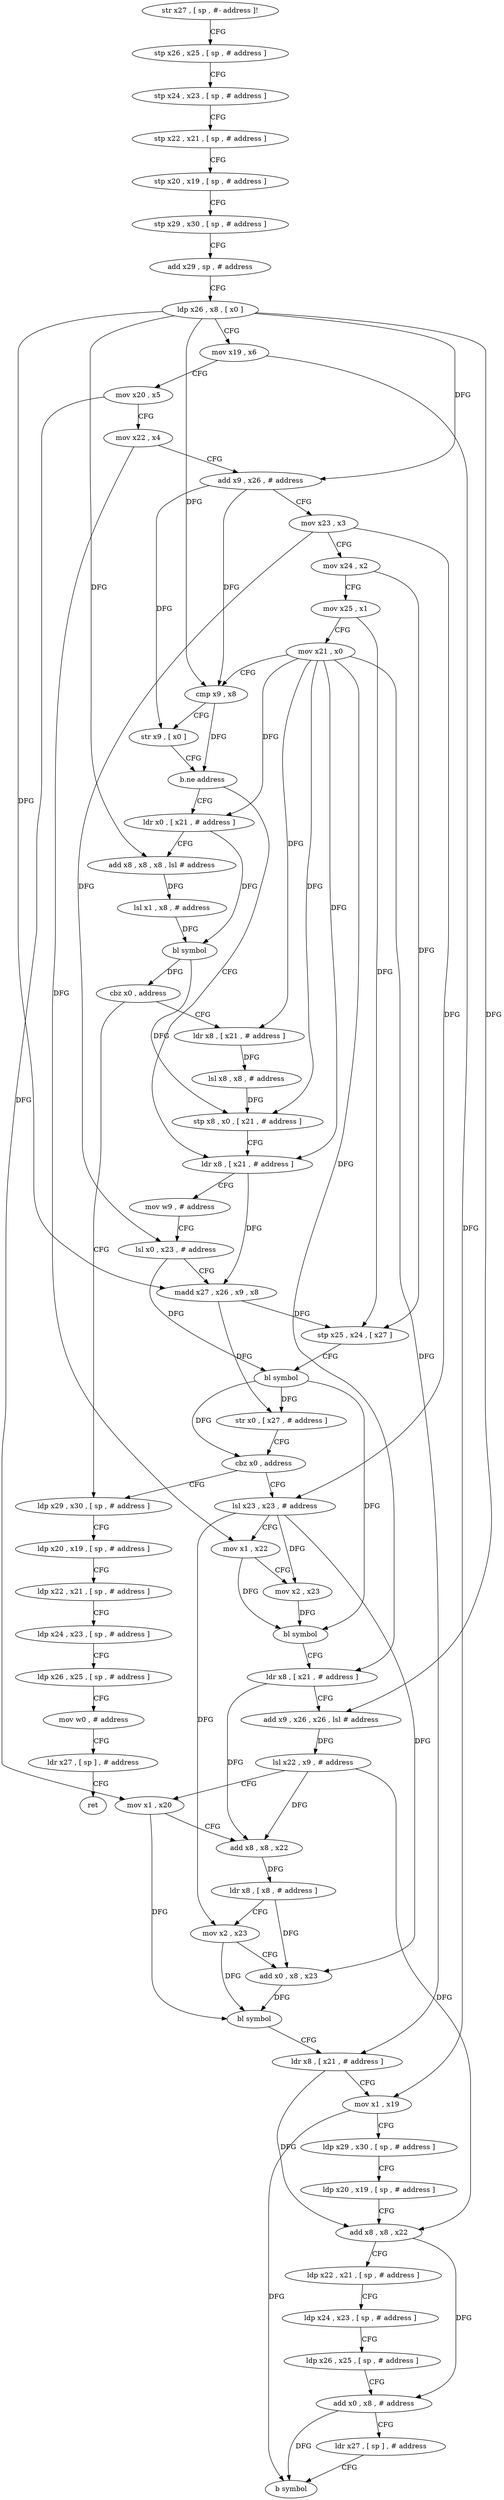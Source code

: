 digraph "func" {
"4354940" [label = "str x27 , [ sp , #- address ]!" ]
"4354944" [label = "stp x26 , x25 , [ sp , # address ]" ]
"4354948" [label = "stp x24 , x23 , [ sp , # address ]" ]
"4354952" [label = "stp x22 , x21 , [ sp , # address ]" ]
"4354956" [label = "stp x20 , x19 , [ sp , # address ]" ]
"4354960" [label = "stp x29 , x30 , [ sp , # address ]" ]
"4354964" [label = "add x29 , sp , # address" ]
"4354968" [label = "ldp x26 , x8 , [ x0 ]" ]
"4354972" [label = "mov x19 , x6" ]
"4354976" [label = "mov x20 , x5" ]
"4354980" [label = "mov x22 , x4" ]
"4354984" [label = "add x9 , x26 , # address" ]
"4354988" [label = "mov x23 , x3" ]
"4354992" [label = "mov x24 , x2" ]
"4354996" [label = "mov x25 , x1" ]
"4355000" [label = "mov x21 , x0" ]
"4355004" [label = "cmp x9 , x8" ]
"4355008" [label = "str x9 , [ x0 ]" ]
"4355012" [label = "b.ne address" ]
"4355048" [label = "ldr x8 , [ x21 , # address ]" ]
"4355016" [label = "ldr x0 , [ x21 , # address ]" ]
"4355052" [label = "mov w9 , # address" ]
"4355056" [label = "lsl x0 , x23 , # address" ]
"4355060" [label = "madd x27 , x26 , x9 , x8" ]
"4355064" [label = "stp x25 , x24 , [ x27 ]" ]
"4355068" [label = "bl symbol" ]
"4355072" [label = "str x0 , [ x27 , # address ]" ]
"4355076" [label = "cbz x0 , address" ]
"4355176" [label = "ldp x29 , x30 , [ sp , # address ]" ]
"4355080" [label = "lsl x23 , x23 , # address" ]
"4355020" [label = "add x8 , x8 , x8 , lsl # address" ]
"4355024" [label = "lsl x1 , x8 , # address" ]
"4355028" [label = "bl symbol" ]
"4355032" [label = "cbz x0 , address" ]
"4355036" [label = "ldr x8 , [ x21 , # address ]" ]
"4355180" [label = "ldp x20 , x19 , [ sp , # address ]" ]
"4355184" [label = "ldp x22 , x21 , [ sp , # address ]" ]
"4355188" [label = "ldp x24 , x23 , [ sp , # address ]" ]
"4355192" [label = "ldp x26 , x25 , [ sp , # address ]" ]
"4355196" [label = "mov w0 , # address" ]
"4355200" [label = "ldr x27 , [ sp ] , # address" ]
"4355204" [label = "ret" ]
"4355084" [label = "mov x1 , x22" ]
"4355088" [label = "mov x2 , x23" ]
"4355092" [label = "bl symbol" ]
"4355096" [label = "ldr x8 , [ x21 , # address ]" ]
"4355100" [label = "add x9 , x26 , x26 , lsl # address" ]
"4355104" [label = "lsl x22 , x9 , # address" ]
"4355108" [label = "mov x1 , x20" ]
"4355112" [label = "add x8 , x8 , x22" ]
"4355116" [label = "ldr x8 , [ x8 , # address ]" ]
"4355120" [label = "mov x2 , x23" ]
"4355124" [label = "add x0 , x8 , x23" ]
"4355128" [label = "bl symbol" ]
"4355132" [label = "ldr x8 , [ x21 , # address ]" ]
"4355136" [label = "mov x1 , x19" ]
"4355140" [label = "ldp x29 , x30 , [ sp , # address ]" ]
"4355144" [label = "ldp x20 , x19 , [ sp , # address ]" ]
"4355148" [label = "add x8 , x8 , x22" ]
"4355152" [label = "ldp x22 , x21 , [ sp , # address ]" ]
"4355156" [label = "ldp x24 , x23 , [ sp , # address ]" ]
"4355160" [label = "ldp x26 , x25 , [ sp , # address ]" ]
"4355164" [label = "add x0 , x8 , # address" ]
"4355168" [label = "ldr x27 , [ sp ] , # address" ]
"4355172" [label = "b symbol" ]
"4355040" [label = "lsl x8 , x8 , # address" ]
"4355044" [label = "stp x8 , x0 , [ x21 , # address ]" ]
"4354940" -> "4354944" [ label = "CFG" ]
"4354944" -> "4354948" [ label = "CFG" ]
"4354948" -> "4354952" [ label = "CFG" ]
"4354952" -> "4354956" [ label = "CFG" ]
"4354956" -> "4354960" [ label = "CFG" ]
"4354960" -> "4354964" [ label = "CFG" ]
"4354964" -> "4354968" [ label = "CFG" ]
"4354968" -> "4354972" [ label = "CFG" ]
"4354968" -> "4354984" [ label = "DFG" ]
"4354968" -> "4355060" [ label = "DFG" ]
"4354968" -> "4355100" [ label = "DFG" ]
"4354968" -> "4355004" [ label = "DFG" ]
"4354968" -> "4355020" [ label = "DFG" ]
"4354972" -> "4354976" [ label = "CFG" ]
"4354972" -> "4355136" [ label = "DFG" ]
"4354976" -> "4354980" [ label = "CFG" ]
"4354976" -> "4355108" [ label = "DFG" ]
"4354980" -> "4354984" [ label = "CFG" ]
"4354980" -> "4355084" [ label = "DFG" ]
"4354984" -> "4354988" [ label = "CFG" ]
"4354984" -> "4355004" [ label = "DFG" ]
"4354984" -> "4355008" [ label = "DFG" ]
"4354988" -> "4354992" [ label = "CFG" ]
"4354988" -> "4355056" [ label = "DFG" ]
"4354988" -> "4355080" [ label = "DFG" ]
"4354992" -> "4354996" [ label = "CFG" ]
"4354992" -> "4355064" [ label = "DFG" ]
"4354996" -> "4355000" [ label = "CFG" ]
"4354996" -> "4355064" [ label = "DFG" ]
"4355000" -> "4355004" [ label = "CFG" ]
"4355000" -> "4355048" [ label = "DFG" ]
"4355000" -> "4355016" [ label = "DFG" ]
"4355000" -> "4355096" [ label = "DFG" ]
"4355000" -> "4355132" [ label = "DFG" ]
"4355000" -> "4355036" [ label = "DFG" ]
"4355000" -> "4355044" [ label = "DFG" ]
"4355004" -> "4355008" [ label = "CFG" ]
"4355004" -> "4355012" [ label = "DFG" ]
"4355008" -> "4355012" [ label = "CFG" ]
"4355012" -> "4355048" [ label = "CFG" ]
"4355012" -> "4355016" [ label = "CFG" ]
"4355048" -> "4355052" [ label = "CFG" ]
"4355048" -> "4355060" [ label = "DFG" ]
"4355016" -> "4355020" [ label = "CFG" ]
"4355016" -> "4355028" [ label = "DFG" ]
"4355052" -> "4355056" [ label = "CFG" ]
"4355056" -> "4355060" [ label = "CFG" ]
"4355056" -> "4355068" [ label = "DFG" ]
"4355060" -> "4355064" [ label = "DFG" ]
"4355060" -> "4355072" [ label = "DFG" ]
"4355064" -> "4355068" [ label = "CFG" ]
"4355068" -> "4355072" [ label = "DFG" ]
"4355068" -> "4355076" [ label = "DFG" ]
"4355068" -> "4355092" [ label = "DFG" ]
"4355072" -> "4355076" [ label = "CFG" ]
"4355076" -> "4355176" [ label = "CFG" ]
"4355076" -> "4355080" [ label = "CFG" ]
"4355176" -> "4355180" [ label = "CFG" ]
"4355080" -> "4355084" [ label = "CFG" ]
"4355080" -> "4355088" [ label = "DFG" ]
"4355080" -> "4355120" [ label = "DFG" ]
"4355080" -> "4355124" [ label = "DFG" ]
"4355020" -> "4355024" [ label = "DFG" ]
"4355024" -> "4355028" [ label = "DFG" ]
"4355028" -> "4355032" [ label = "DFG" ]
"4355028" -> "4355044" [ label = "DFG" ]
"4355032" -> "4355176" [ label = "CFG" ]
"4355032" -> "4355036" [ label = "CFG" ]
"4355036" -> "4355040" [ label = "DFG" ]
"4355180" -> "4355184" [ label = "CFG" ]
"4355184" -> "4355188" [ label = "CFG" ]
"4355188" -> "4355192" [ label = "CFG" ]
"4355192" -> "4355196" [ label = "CFG" ]
"4355196" -> "4355200" [ label = "CFG" ]
"4355200" -> "4355204" [ label = "CFG" ]
"4355084" -> "4355088" [ label = "CFG" ]
"4355084" -> "4355092" [ label = "DFG" ]
"4355088" -> "4355092" [ label = "DFG" ]
"4355092" -> "4355096" [ label = "CFG" ]
"4355096" -> "4355100" [ label = "CFG" ]
"4355096" -> "4355112" [ label = "DFG" ]
"4355100" -> "4355104" [ label = "DFG" ]
"4355104" -> "4355108" [ label = "CFG" ]
"4355104" -> "4355112" [ label = "DFG" ]
"4355104" -> "4355148" [ label = "DFG" ]
"4355108" -> "4355112" [ label = "CFG" ]
"4355108" -> "4355128" [ label = "DFG" ]
"4355112" -> "4355116" [ label = "DFG" ]
"4355116" -> "4355120" [ label = "CFG" ]
"4355116" -> "4355124" [ label = "DFG" ]
"4355120" -> "4355124" [ label = "CFG" ]
"4355120" -> "4355128" [ label = "DFG" ]
"4355124" -> "4355128" [ label = "DFG" ]
"4355128" -> "4355132" [ label = "CFG" ]
"4355132" -> "4355136" [ label = "CFG" ]
"4355132" -> "4355148" [ label = "DFG" ]
"4355136" -> "4355140" [ label = "CFG" ]
"4355136" -> "4355172" [ label = "DFG" ]
"4355140" -> "4355144" [ label = "CFG" ]
"4355144" -> "4355148" [ label = "CFG" ]
"4355148" -> "4355152" [ label = "CFG" ]
"4355148" -> "4355164" [ label = "DFG" ]
"4355152" -> "4355156" [ label = "CFG" ]
"4355156" -> "4355160" [ label = "CFG" ]
"4355160" -> "4355164" [ label = "CFG" ]
"4355164" -> "4355168" [ label = "CFG" ]
"4355164" -> "4355172" [ label = "DFG" ]
"4355168" -> "4355172" [ label = "CFG" ]
"4355040" -> "4355044" [ label = "DFG" ]
"4355044" -> "4355048" [ label = "CFG" ]
}

